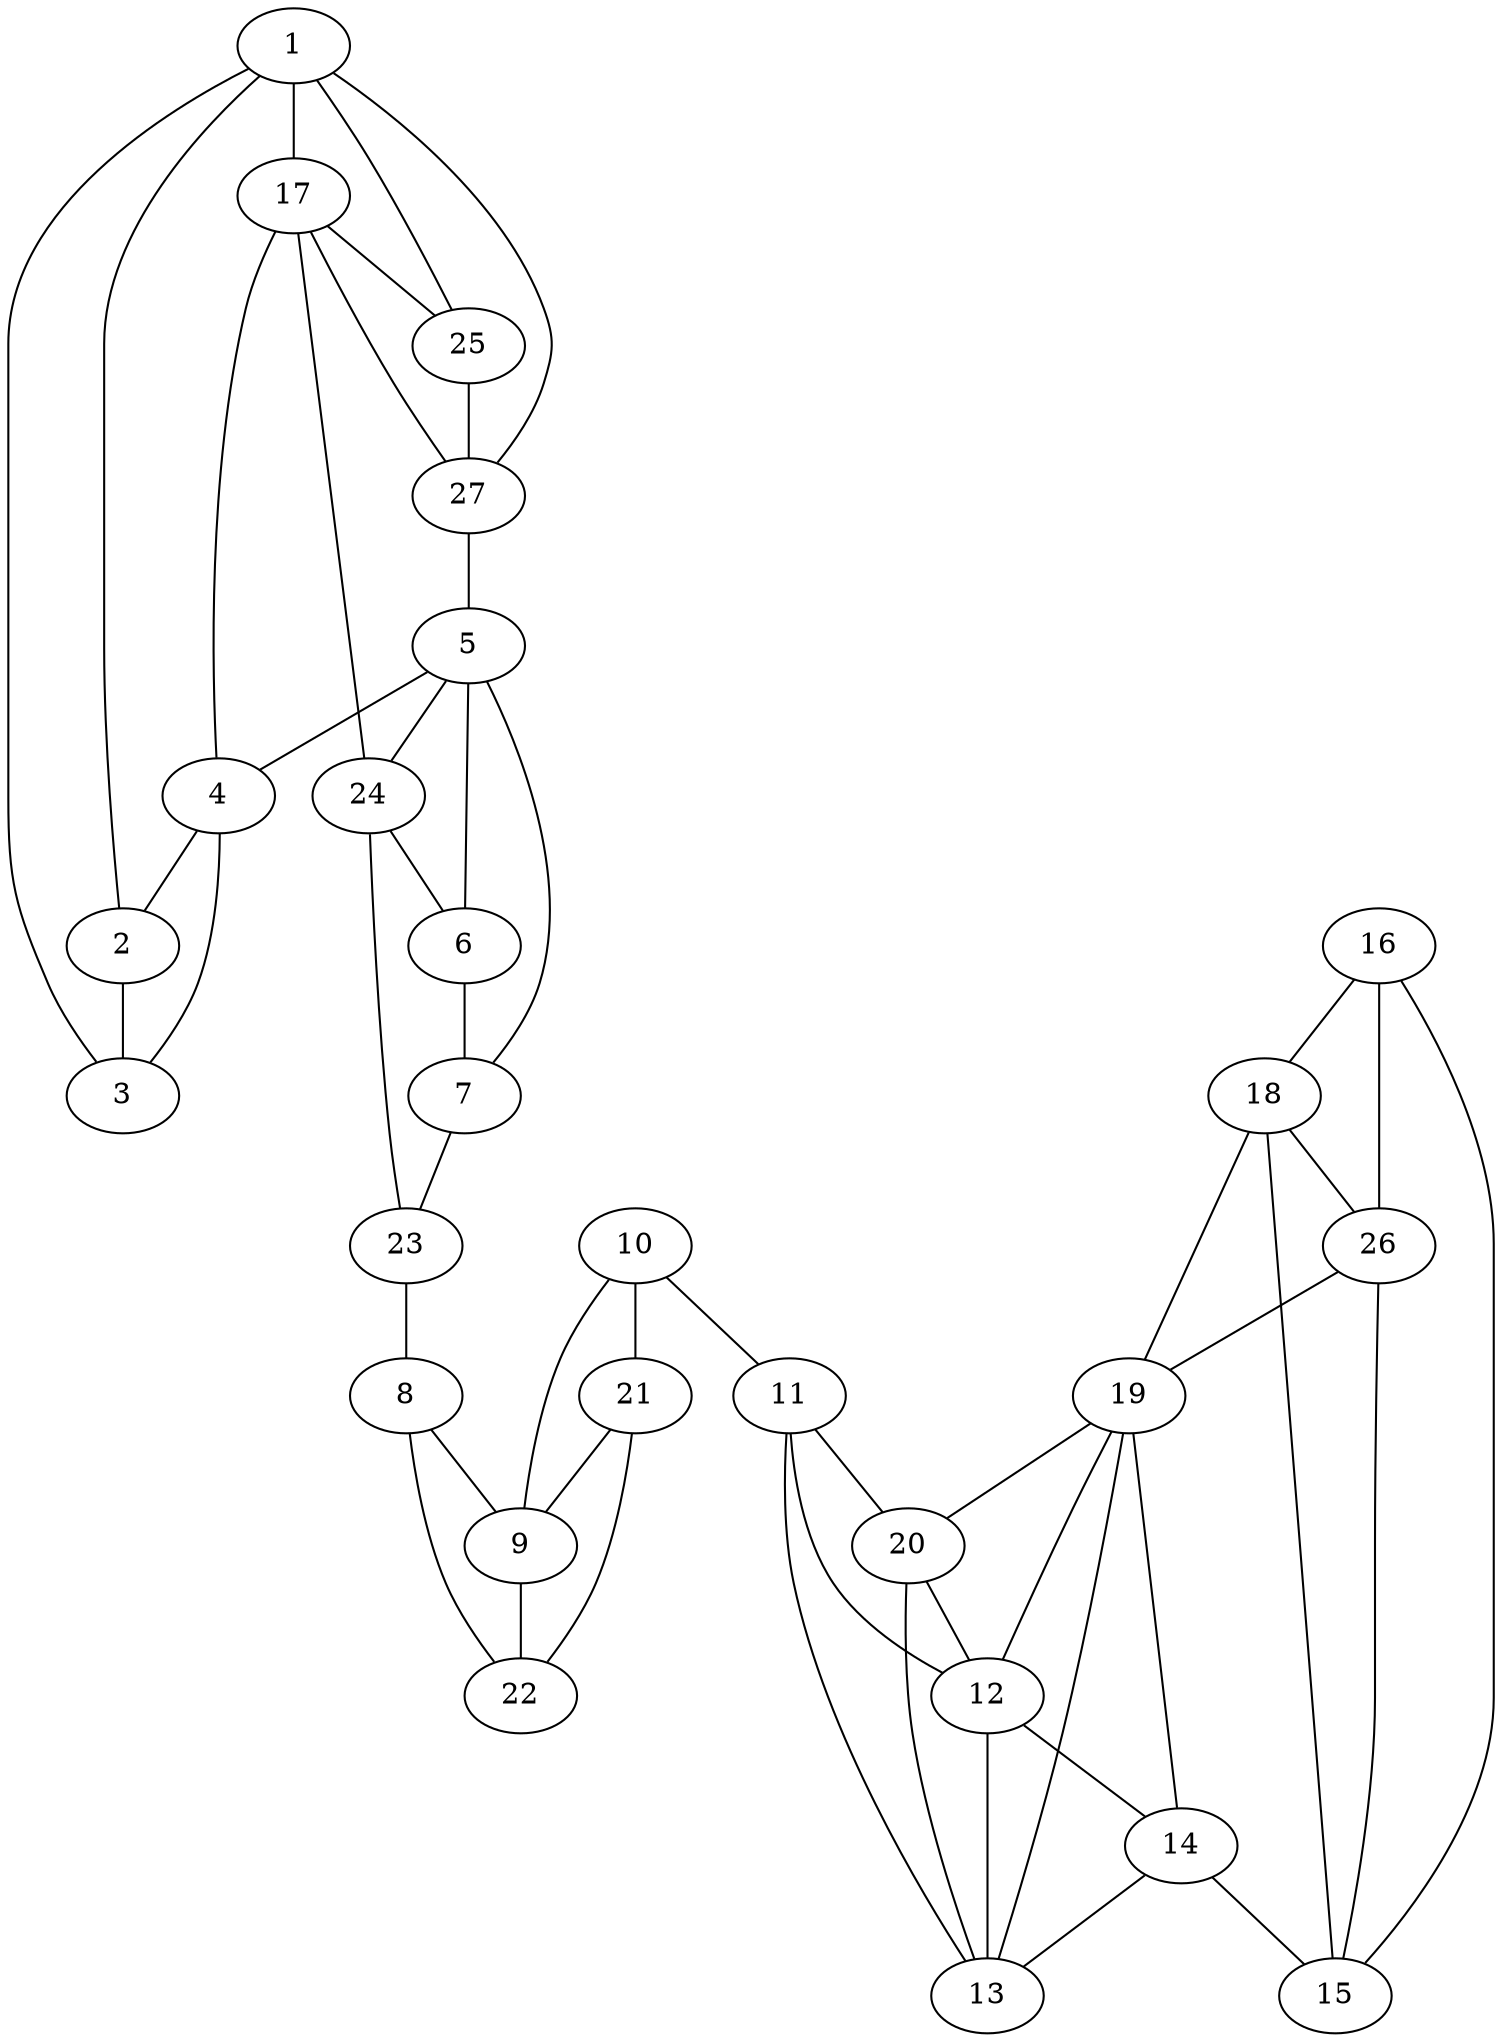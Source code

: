graph pdb1h7o {
	1	 [aaLength=5,
		sequence=EISSV,
		type=0];
	2	 [aaLength=5,
		sequence=LAGGY,
		type=0];
	1 -- 2	 [distance0="12.80979",
		frequency=1,
		type0=1];
	3	 [aaLength=8,
		sequence=HPLLRQWQ,
		type=0];
	1 -- 3	 [distance0="20.86638",
		frequency=1,
		type0=2];
	17	 [aaLength=8,
		sequence=LIFPLFIS,
		type=1];
	1 -- 17	 [distance0="29.81985",
		frequency=1,
		type0=3];
	2 -- 3	 [distance0="8.448186",
		distance1="1.0",
		frequency=2,
		type0=1,
		type1=4];
	4	 [aaLength=3,
		sequence=TKN,
		type=0];
	4 -- 2	 [distance0="23.52881",
		frequency=1,
		type0=2];
	4 -- 3	 [distance0="15.31307",
		frequency=1,
		type0=1];
	4 -- 17	 [distance0="1.0",
		frequency=1,
		type0=4];
	5	 [aaLength=15,
		sequence=GVNRLKDYLKPLVAK,
		type=0];
	5 -- 4	 [distance0="33.06872",
		frequency=1,
		type0=1];
	6	 [aaLength=6,
		sequence=GTAADD,
		type=0];
	5 -- 6	 [distance0="39.05263",
		frequency=1,
		type0=2];
	7	 [aaLength=14,
		sequence=GPVIQGIKFIREYF,
		type=0];
	5 -- 7	 [distance0="44.37574",
		frequency=1,
		type0=3];
	24	 [aaLength=7,
		sequence=SVILFGV,
		type=1];
	5 -- 24	 [distance0="3.0",
		frequency=1,
		type0=4];
	6 -- 7	 [distance0="15.10894",
		distance1="2.0",
		frequency=2,
		type0=1,
		type1=4];
	23	 [aaLength=6,
		sequence=YIICDV,
		type=1];
	7 -- 23	 [distance0="40.83247",
		distance1="3.0",
		frequency=2,
		type0=2,
		type1=4];
	8	 [aaLength=20,
		sequence=NRERSVSRLAAVAVNYAKAG,
		type=0];
	9	 [aaLength=13,
		sequence=GRIRDIKRGLINA,
		type=0];
	8 -- 9	 [distance0="31.723",
		frequency=1,
		type0=2];
	22	 [aaLength=4,
		sequence=CVAP,
		type=1];
	8 -- 22	 [distance0="30.76424",
		distance1="2.0",
		frequency=2,
		type0=1,
		type1=4];
	9 -- 22	 [distance0="19.20031",
		frequency=1,
		type0=1];
	10	 [aaLength=8,
		sequence=YGPFRDAA,
		type=0];
	10 -- 9	 [distance0="40.5445",
		frequency=1,
		type0=2];
	11	 [aaLength=15,
		sequence=GRGLARRALERDMSE,
		type=0];
	10 -- 11	 [distance0="34.49849",
		distance1="17.0",
		frequency=2,
		type0=1,
		type1=4];
	21	 [aaLength=8,
		sequence=FVLSYAAK,
		type=1];
	10 -- 21	 [distance0="40.95358",
		frequency=1,
		type0=3];
	20	 [aaLength=5,
		sequence=GIIVK,
		type=1];
	11 -- 20	 [distance0="23.90473",
		distance1="3.0",
		frequency=2,
		type0=1,
		type1=4];
	13	 [aaLength=12,
		sequence=YLDIMRDASEIC,
		type=0];
	11 -- 13	 [distance0="27.52181",
		frequency=1,
		type0=2];
	12	 [aaLength=3,
		sequence=STF,
		type=0];
	11 -- 12	 [distance0="27.75789",
		frequency=1,
		type0=3];
	14	 [aaLength=14,
		sequence=VSGEYAMLHAAAEK,
		type=0];
	12 -- 14	 [distance0="26.45605",
		frequency=1,
		type0=2];
	12 -- 13	 [distance0="12.11786",
		distance1="0.0",
		frequency=2,
		type0=1,
		type1=5];
	15	 [aaLength=16,
		sequence=DLKTIAFESHQGFLRA,
		type=0];
	14 -- 15	 [distance0="20.70706",
		distance1="3.0",
		frequency=2,
		type0=1,
		type1=4];
	14 -- 13	 [distance0="31.05041",
		frequency=1,
		type0=3];
	16	 [aaLength=12,
		sequence=LAPEFLDWLDEE,
		type=0];
	16 -- 15	 [distance0="27.35478",
		frequency=1,
		type0=1];
	18	 [aaLength=3,
		sequence=LII,
		type=1];
	16 -- 18	 [distance0="41.09152",
		frequency=1,
		type0=2];
	25	 [aaLength=8,
		sequence=LIFPLFIS,
		type=1];
	17 -- 25	 [distance0="0.0",
		frequency=1,
		type0=5];
	18 -- 15	 [distance0="37.38902",
		frequency=1,
		type0=2];
	19	 [aaLength=4,
		sequence=ICAY,
		type=1];
	18 -- 19	 [distance0="41.0",
		frequency=1,
		type0=3];
	26	 [aaLength=3,
		sequence=LII,
		type=1];
	18 -- 26	 [distance0="0.0",
		distance1="0.0",
		frequency=2,
		type0=1,
		type1=5];
	19 -- 14	 [distance0="1.0",
		frequency=1,
		type0=4];
	19 -- 20	 [distance0="25.0",
		frequency=1,
		type0=2];
	19 -- 13	 [distance0="23.51283",
		frequency=1,
		type0=1];
	19 -- 12	 [distance0="34.51595",
		frequency=1,
		type0=3];
	20 -- 13	 [distance0="19.43844",
		frequency=1,
		type0=1];
	20 -- 12	 [distance0="1.0",
		frequency=1,
		type0=4];
	21 -- 9	 [distance0="25.46865",
		frequency=1,
		type0=1];
	21 -- 22	 [distance0="28.0",
		frequency=1,
		type0=2];
	23 -- 8	 [distance0="33.74075",
		distance1="20.0",
		frequency=2,
		type0=1,
		type1=4];
	24 -- 6	 [distance0="39.06284",
		distance1="10.0",
		frequency=2,
		type0=1,
		type1=4];
	24 -- 17	 [distance0="44.0",
		frequency=1,
		type0=3];
	24 -- 23	 [distance0="42.0",
		frequency=1,
		type0=2];
	25 -- 1	 [distance0="29.81985",
		frequency=1,
		type0=3];
	27	 [aaLength=8,
		sequence=LIFPLFIS,
		type=1];
	25 -- 27	 [distance0="0.0",
		distance1="0.0",
		frequency=2,
		type0=2,
		type1=5];
	26 -- 15	 [distance0="37.38902",
		frequency=1,
		type0=2];
	26 -- 16	 [distance0="2.0",
		frequency=1,
		type0=4];
	26 -- 19	 [distance0="41.0",
		frequency=1,
		type0=3];
	27 -- 1	 [distance0="29.81985",
		frequency=1,
		type0=3];
	27 -- 5	 [distance0="18.0",
		frequency=1,
		type0=4];
	27 -- 17	 [distance0="0.0",
		frequency=1,
		type0=1];
}
